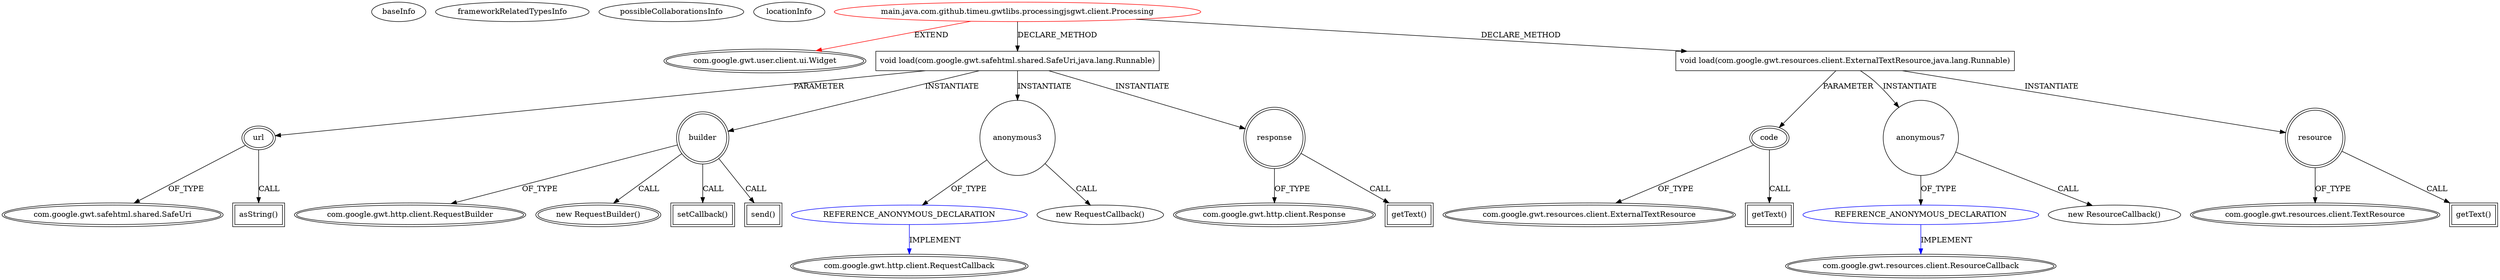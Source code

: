 digraph {
baseInfo[graphId=4542,category="extension_graph",isAnonymous=false,possibleRelation=true]
frameworkRelatedTypesInfo[0="com.google.gwt.user.client.ui.Widget"]
possibleCollaborationsInfo[0="4542~CLIENT_METHOD_DECLARATION-INSTANTIATION-~com.google.gwt.user.client.ui.Widget ~com.google.gwt.resources.client.ResourceCallback ~false~true",1="4542~CLIENT_METHOD_DECLARATION-INSTANTIATION-~com.google.gwt.user.client.ui.Widget ~com.google.gwt.http.client.RequestCallback ~false~true"]
locationInfo[projectName="timeu-processing-js-gwt",filePath="/timeu-processing-js-gwt/processing-js-gwt-master/processingjs-gwt/src/main/java/com/github/timeu/gwtlibs/processingjsgwt/client/Processing.java",contextSignature="Processing",graphId="4542"]
0[label="main.java.com.github.timeu.gwtlibs.processingjsgwt.client.Processing",vertexType="ROOT_CLIENT_CLASS_DECLARATION",isFrameworkType=false,color=red]
1[label="com.google.gwt.user.client.ui.Widget",vertexType="FRAMEWORK_CLASS_TYPE",isFrameworkType=true,peripheries=2]
2[label="void load(com.google.gwt.safehtml.shared.SafeUri,java.lang.Runnable)",vertexType="CLIENT_METHOD_DECLARATION",isFrameworkType=false,shape=box]
3[label="url",vertexType="PARAMETER_DECLARATION",isFrameworkType=true,peripheries=2]
4[label="com.google.gwt.safehtml.shared.SafeUri",vertexType="FRAMEWORK_INTERFACE_TYPE",isFrameworkType=true,peripheries=2]
6[label="builder",vertexType="VARIABLE_EXPRESION",isFrameworkType=true,peripheries=2,shape=circle]
7[label="com.google.gwt.http.client.RequestBuilder",vertexType="FRAMEWORK_CLASS_TYPE",isFrameworkType=true,peripheries=2]
5[label="new RequestBuilder()",vertexType="CONSTRUCTOR_CALL",isFrameworkType=true,peripheries=2]
9[label="asString()",vertexType="INSIDE_CALL",isFrameworkType=true,peripheries=2,shape=box]
11[label="setCallback()",vertexType="INSIDE_CALL",isFrameworkType=true,peripheries=2,shape=box]
13[label="anonymous3",vertexType="VARIABLE_EXPRESION",isFrameworkType=false,shape=circle]
14[label="REFERENCE_ANONYMOUS_DECLARATION",vertexType="REFERENCE_ANONYMOUS_DECLARATION",isFrameworkType=false,color=blue]
15[label="com.google.gwt.http.client.RequestCallback",vertexType="FRAMEWORK_INTERFACE_TYPE",isFrameworkType=true,peripheries=2]
12[label="new RequestCallback()",vertexType="CONSTRUCTOR_CALL",isFrameworkType=false]
16[label="response",vertexType="VARIABLE_EXPRESION",isFrameworkType=true,peripheries=2,shape=circle]
18[label="com.google.gwt.http.client.Response",vertexType="FRAMEWORK_CLASS_TYPE",isFrameworkType=true,peripheries=2]
17[label="getText()",vertexType="INSIDE_CALL",isFrameworkType=true,peripheries=2,shape=box]
20[label="send()",vertexType="INSIDE_CALL",isFrameworkType=true,peripheries=2,shape=box]
21[label="void load(com.google.gwt.resources.client.ExternalTextResource,java.lang.Runnable)",vertexType="CLIENT_METHOD_DECLARATION",isFrameworkType=false,shape=box]
22[label="code",vertexType="PARAMETER_DECLARATION",isFrameworkType=true,peripheries=2]
23[label="com.google.gwt.resources.client.ExternalTextResource",vertexType="FRAMEWORK_INTERFACE_TYPE",isFrameworkType=true,peripheries=2]
25[label="getText()",vertexType="INSIDE_CALL",isFrameworkType=true,peripheries=2,shape=box]
27[label="anonymous7",vertexType="VARIABLE_EXPRESION",isFrameworkType=false,shape=circle]
28[label="REFERENCE_ANONYMOUS_DECLARATION",vertexType="REFERENCE_ANONYMOUS_DECLARATION",isFrameworkType=false,color=blue]
29[label="com.google.gwt.resources.client.ResourceCallback",vertexType="FRAMEWORK_INTERFACE_TYPE",isFrameworkType=true,peripheries=2]
26[label="new ResourceCallback()",vertexType="CONSTRUCTOR_CALL",isFrameworkType=false]
30[label="resource",vertexType="VARIABLE_EXPRESION",isFrameworkType=true,peripheries=2,shape=circle]
32[label="com.google.gwt.resources.client.TextResource",vertexType="FRAMEWORK_INTERFACE_TYPE",isFrameworkType=true,peripheries=2]
31[label="getText()",vertexType="INSIDE_CALL",isFrameworkType=true,peripheries=2,shape=box]
0->1[label="EXTEND",color=red]
0->2[label="DECLARE_METHOD"]
3->4[label="OF_TYPE"]
2->3[label="PARAMETER"]
2->6[label="INSTANTIATE"]
6->7[label="OF_TYPE"]
6->5[label="CALL"]
3->9[label="CALL"]
6->11[label="CALL"]
2->13[label="INSTANTIATE"]
14->15[label="IMPLEMENT",color=blue]
13->14[label="OF_TYPE"]
13->12[label="CALL"]
2->16[label="INSTANTIATE"]
16->18[label="OF_TYPE"]
16->17[label="CALL"]
6->20[label="CALL"]
0->21[label="DECLARE_METHOD"]
22->23[label="OF_TYPE"]
21->22[label="PARAMETER"]
22->25[label="CALL"]
21->27[label="INSTANTIATE"]
28->29[label="IMPLEMENT",color=blue]
27->28[label="OF_TYPE"]
27->26[label="CALL"]
21->30[label="INSTANTIATE"]
30->32[label="OF_TYPE"]
30->31[label="CALL"]
}
